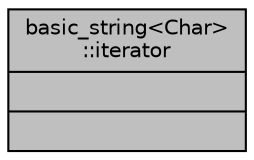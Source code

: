 digraph "basic_string&lt;Char&gt;::iterator"
{
 // INTERACTIVE_SVG=YES
  bgcolor="transparent";
  edge [fontname="Helvetica",fontsize="10",labelfontname="Helvetica",labelfontsize="10"];
  node [fontname="Helvetica",fontsize="10",shape=record];
  Node1 [label="{basic_string\<Char\>\l::iterator\n||}",height=0.2,width=0.4,color="black", fillcolor="grey75", style="filled", fontcolor="black"];
}
